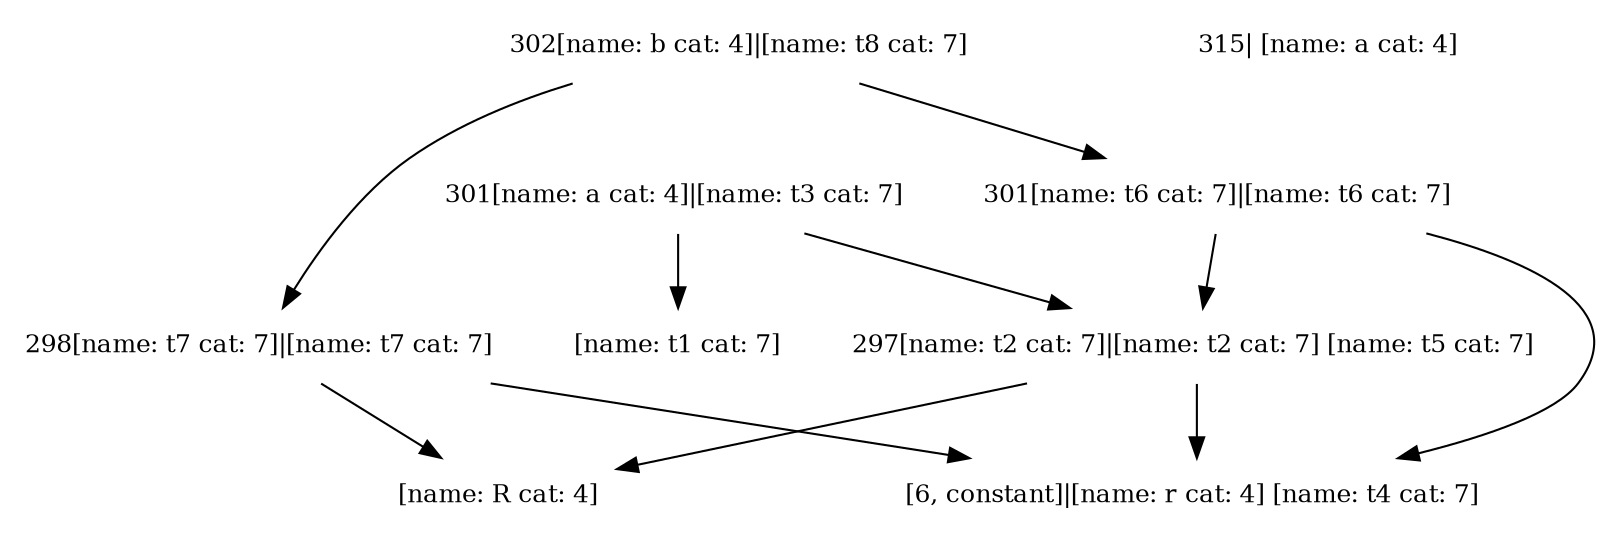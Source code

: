digraph
{
node [fontsize=12, font=Courier, shape=plaintext]
node_0 [label="[6, constant]|[name: r cat: 4] [name: t4 cat: 7] "]
node_1 [label="[name: R cat: 4]"]
node_2 [label="297[name: t2 cat: 7]|[name: t2 cat: 7] [name: t5 cat: 7] "]
node_3 [label="[name: t1 cat: 7]"]
node_4 [label="301[name: a cat: 4]|[name: t3 cat: 7] "]
node_5 [label=""]
node_6 [label="315| [name: a cat: 4] "]
node_7 [label="301[name: t6 cat: 7]|[name: t6 cat: 7] "]
node_8 [label="298[name: t7 cat: 7]|[name: t7 cat: 7] "]
node_9 [label="302[name: b cat: 4]|[name: t8 cat: 7] "]
node_2 -> node_1
node_2 -> node_0
node_4 -> node_3
node_4 -> node_2
node_7 -> node_0
node_7 -> node_2
node_8 -> node_1
node_8 -> node_0
node_9 -> node_7
node_9 -> node_8
}
